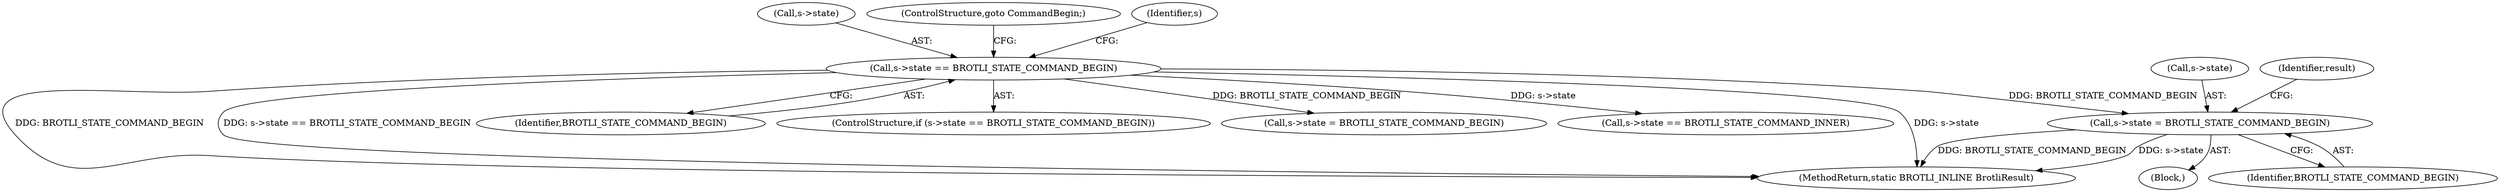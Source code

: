 digraph "0_Chrome_7716418a27d561ee295a99f11fd3865580748de2@pointer" {
"1000217" [label="(Call,s->state = BROTLI_STATE_COMMAND_BEGIN)"];
"1000163" [label="(Call,s->state == BROTLI_STATE_COMMAND_BEGIN)"];
"1000218" [label="(Call,s->state)"];
"1001174" [label="(MethodReturn,static BROTLI_INLINE BrotliResult)"];
"1000167" [label="(Identifier,BROTLI_STATE_COMMAND_BEGIN)"];
"1000216" [label="(Block,)"];
"1000223" [label="(Identifier,result)"];
"1000164" [label="(Call,s->state)"];
"1000162" [label="(ControlStructure,if (s->state == BROTLI_STATE_COMMAND_BEGIN))"];
"1000169" [label="(ControlStructure,goto CommandBegin;)"];
"1000174" [label="(Identifier,s)"];
"1000205" [label="(Call,s->state = BROTLI_STATE_COMMAND_BEGIN)"];
"1000172" [label="(Call,s->state == BROTLI_STATE_COMMAND_INNER)"];
"1000217" [label="(Call,s->state = BROTLI_STATE_COMMAND_BEGIN)"];
"1000163" [label="(Call,s->state == BROTLI_STATE_COMMAND_BEGIN)"];
"1000221" [label="(Identifier,BROTLI_STATE_COMMAND_BEGIN)"];
"1000217" -> "1000216"  [label="AST: "];
"1000217" -> "1000221"  [label="CFG: "];
"1000218" -> "1000217"  [label="AST: "];
"1000221" -> "1000217"  [label="AST: "];
"1000223" -> "1000217"  [label="CFG: "];
"1000217" -> "1001174"  [label="DDG: BROTLI_STATE_COMMAND_BEGIN"];
"1000217" -> "1001174"  [label="DDG: s->state"];
"1000163" -> "1000217"  [label="DDG: BROTLI_STATE_COMMAND_BEGIN"];
"1000163" -> "1000162"  [label="AST: "];
"1000163" -> "1000167"  [label="CFG: "];
"1000164" -> "1000163"  [label="AST: "];
"1000167" -> "1000163"  [label="AST: "];
"1000169" -> "1000163"  [label="CFG: "];
"1000174" -> "1000163"  [label="CFG: "];
"1000163" -> "1001174"  [label="DDG: s->state"];
"1000163" -> "1001174"  [label="DDG: BROTLI_STATE_COMMAND_BEGIN"];
"1000163" -> "1001174"  [label="DDG: s->state == BROTLI_STATE_COMMAND_BEGIN"];
"1000163" -> "1000172"  [label="DDG: s->state"];
"1000163" -> "1000205"  [label="DDG: BROTLI_STATE_COMMAND_BEGIN"];
}
